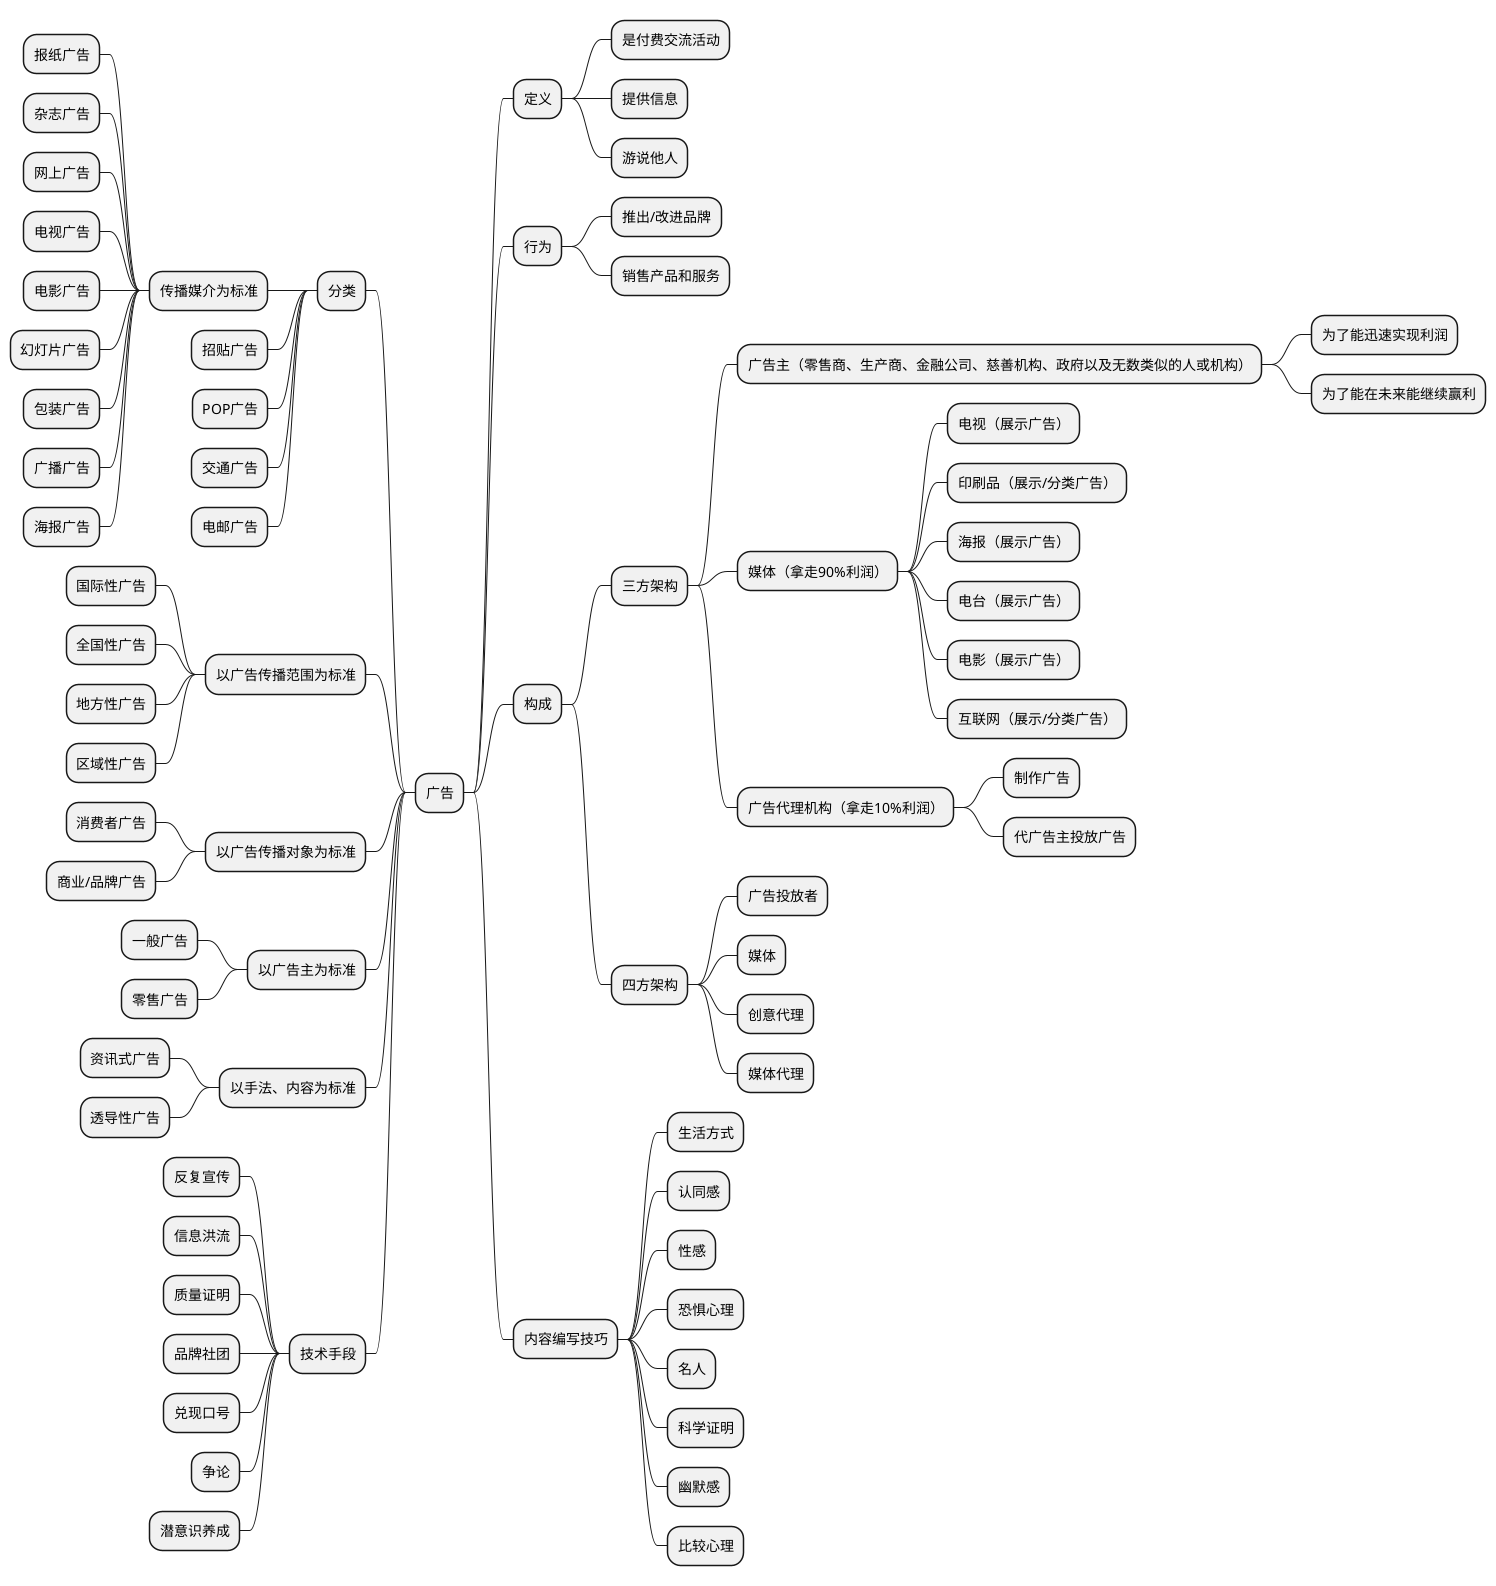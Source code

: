 @startmindmap
skinparam monochrome true
* 广告
** 定义
*** 是付费交流活动
*** 提供信息
*** 游说他人
** 行为
*** 推出/改进品牌
*** 销售产品和服务
** 构成
*** 三方架构
**** 广告主（零售商、生产商、金融公司、慈善机构、政府以及无数类似的人或机构）
***** 为了能迅速实现利润
***** 为了能在未来能继续赢利
**** 媒体（拿走90%利润）
***** 电视（展示广告）
***** 印刷品（展示/分类广告）
***** 海报（展示广告）
***** 电台（展示广告）
***** 电影（展示广告）
***** 互联网（展示/分类广告）
**** 广告代理机构（拿走10%利润）
***** 制作广告
***** 代广告主投放广告
*** 四方架构
**** 广告投放者
**** 媒体
**** 创意代理
**** 媒体代理
** 内容编写技巧
*** 生活方式
*** 认同感
*** 性感
*** 恐惧心理
*** 名人
*** 科学证明
*** 幽默感
*** 比较心理
left side
** 分类
*** 传播媒介为标准
**** 报纸广告
**** 杂志广告
**** 网上广告
**** 电视广告
**** 电影广告
**** 幻灯片广告
**** 包装广告
**** 广播广告
**** 海报广告
*** 招贴广告
*** POP广告
*** 交通广告
*** 电邮广告
** 以广告传播范围为标准
*** 国际性广告
*** 全国性广告
*** 地方性广告
*** 区域性广告
** 以广告传播对象为标准
*** 消费者广告
*** 商业/品牌广告
** 以广告主为标准
*** 一般广告
*** 零售广告
** 以手法、内容为标准
*** 资讯式广告
*** 透导性广告
** 技术手段
*** 反复宣传
*** 信息洪流
*** 质量证明
*** 品牌社团
*** 兑现口号
*** 争论
*** 潜意识养成
@endmindmap